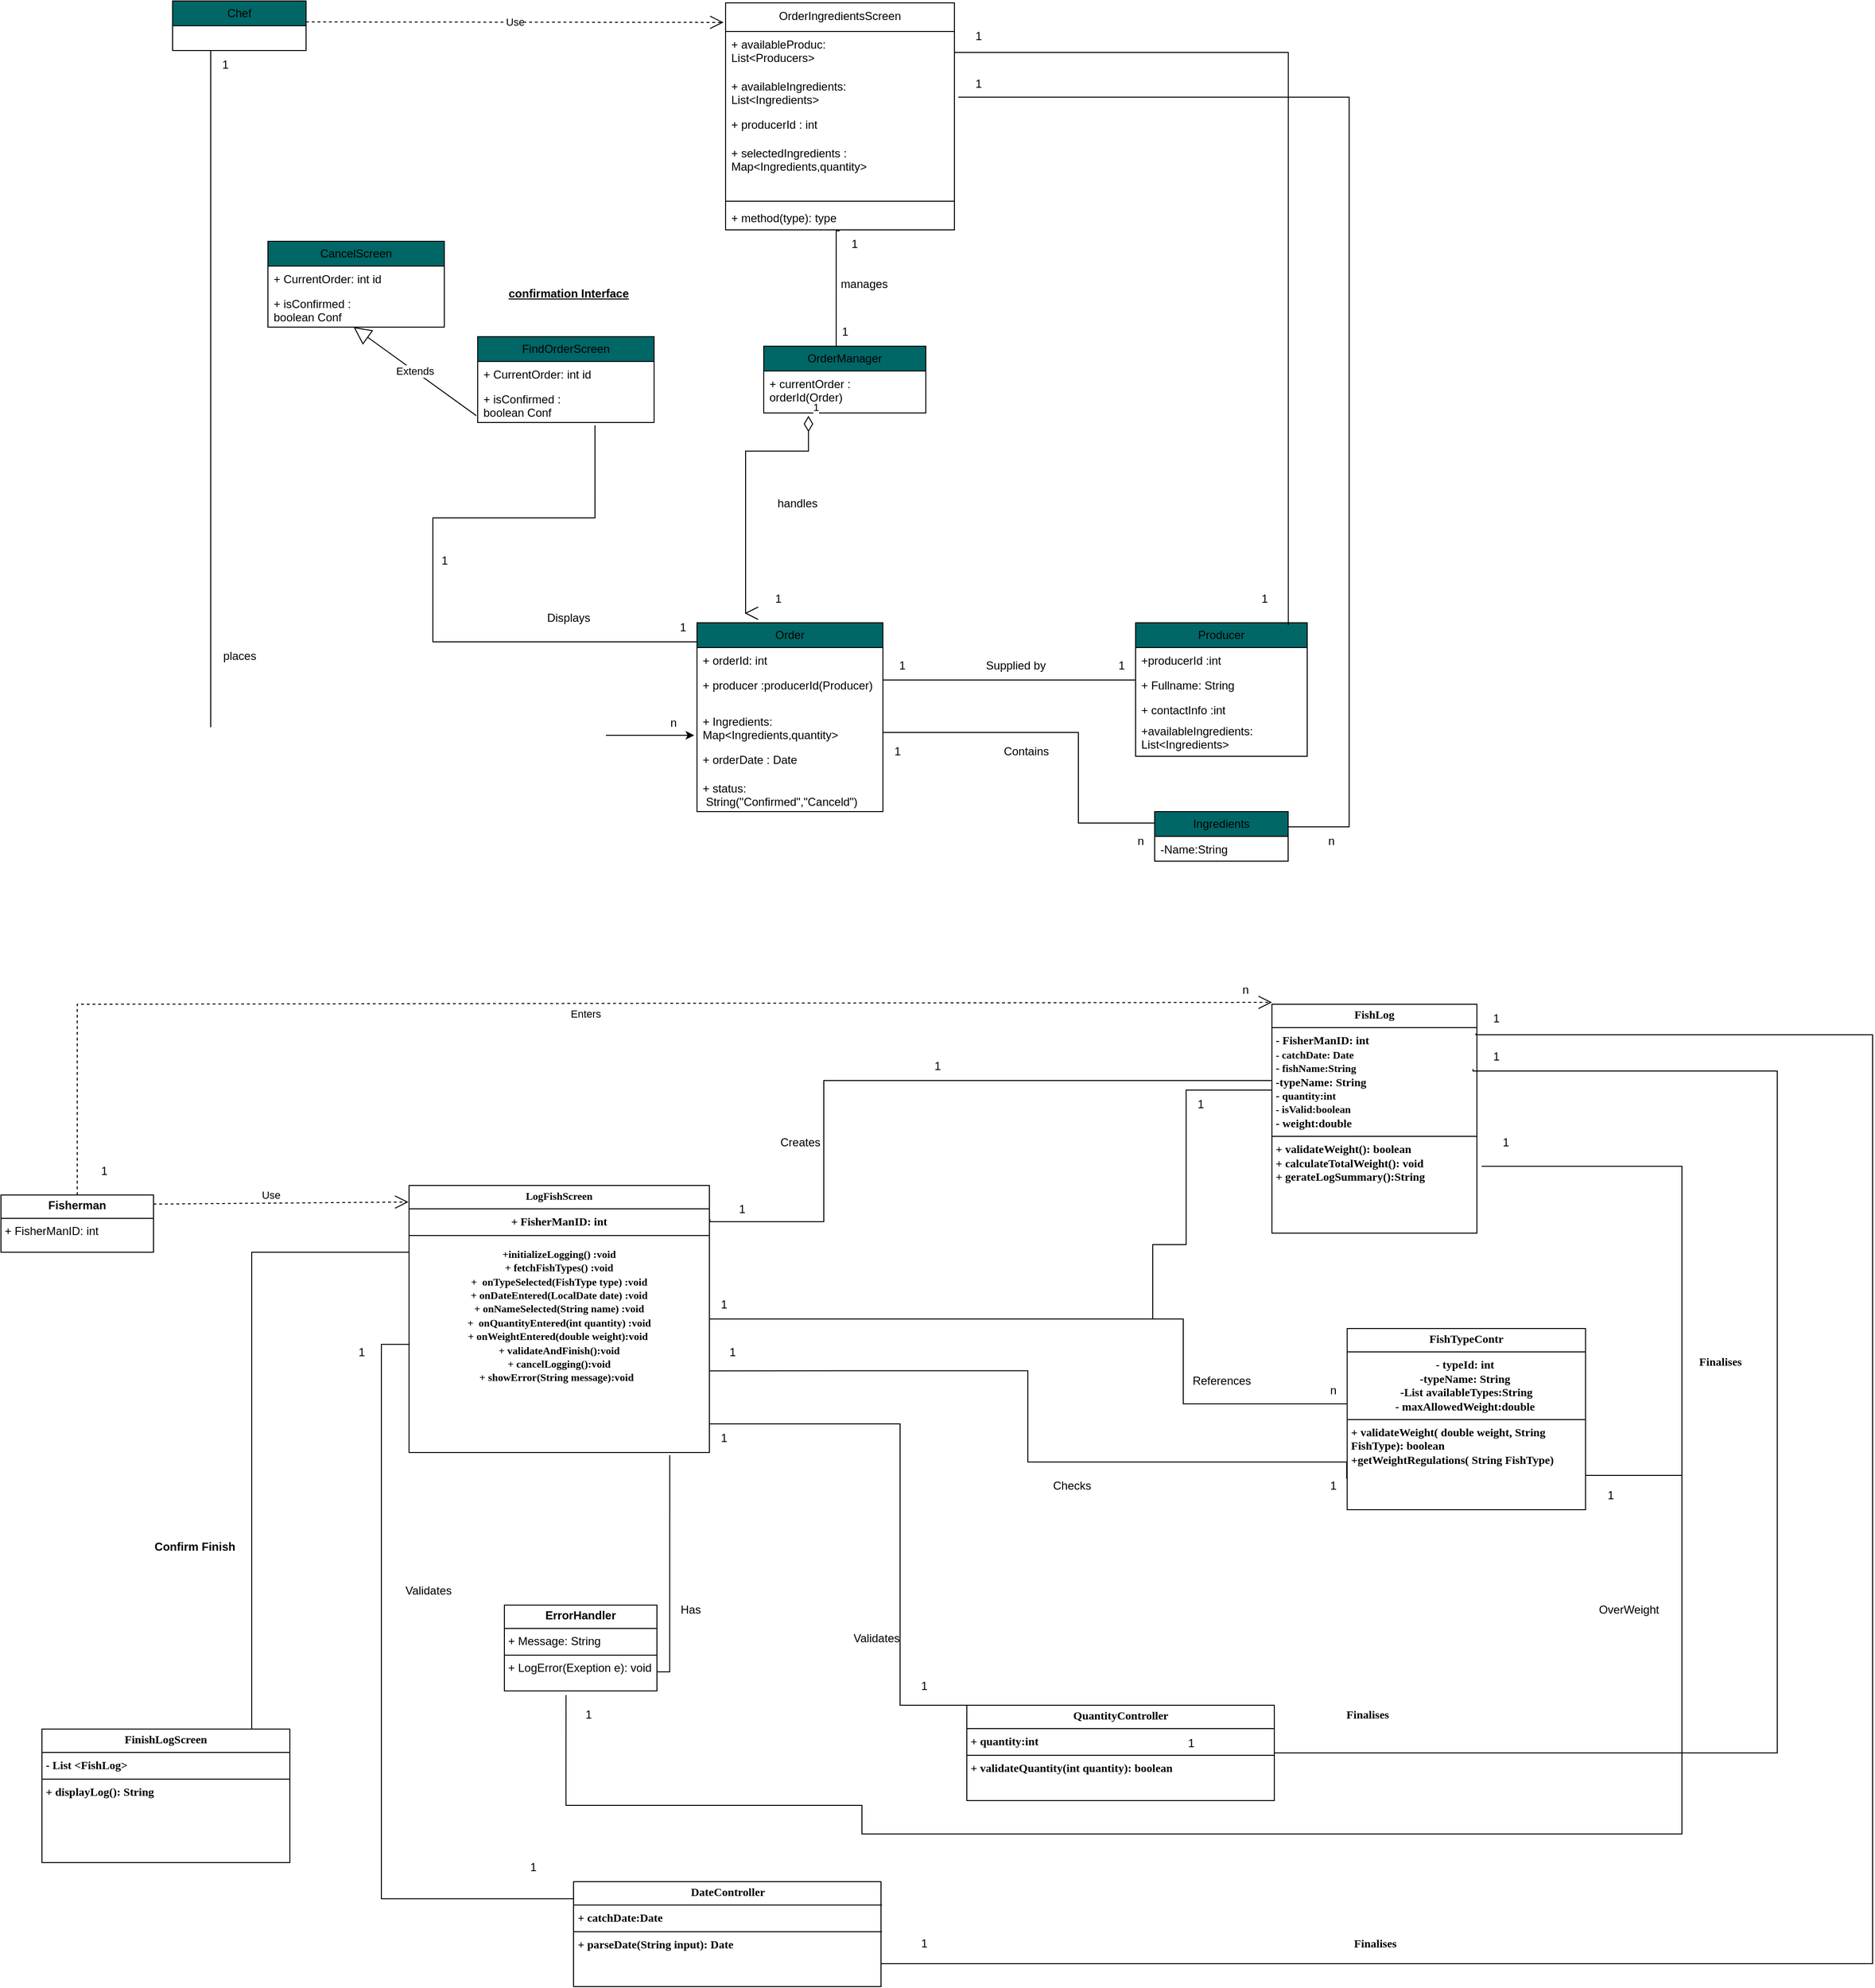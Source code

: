 <mxfile version="27.0.5">
  <diagram id="C5RBs43oDa-KdzZeNtuy" name="Page-1">
    <mxGraphModel dx="2989" dy="1500" grid="1" gridSize="10" guides="1" tooltips="1" connect="1" arrows="1" fold="1" page="1" pageScale="1" pageWidth="827" pageHeight="1169" math="0" shadow="0">
      <root>
        <mxCell id="WIyWlLk6GJQsqaUBKTNV-0" />
        <mxCell id="WIyWlLk6GJQsqaUBKTNV-1" parent="WIyWlLk6GJQsqaUBKTNV-0" />
        <mxCell id="t4uff5RxA97OM5w_c7er-0" value="FindOrderScreen" style="swimlane;fontStyle=0;childLayout=stackLayout;horizontal=1;startSize=26;fillColor=light-dark(#006666,#006666);horizontalStack=0;resizeParent=1;resizeParentMax=0;resizeLast=0;collapsible=1;marginBottom=0;whiteSpace=wrap;html=1;" parent="WIyWlLk6GJQsqaUBKTNV-1" vertex="1">
          <mxGeometry x="-150" y="520" width="185" height="90" as="geometry" />
        </mxCell>
        <mxCell id="t4uff5RxA97OM5w_c7er-1" value="+ CurrentOrder: int id" style="text;strokeColor=none;fillColor=none;align=left;verticalAlign=top;spacingLeft=4;spacingRight=4;overflow=hidden;rotatable=0;points=[[0,0.5],[1,0.5]];portConstraint=eastwest;whiteSpace=wrap;html=1;" parent="t4uff5RxA97OM5w_c7er-0" vertex="1">
          <mxGeometry y="26" width="185" height="26" as="geometry" />
        </mxCell>
        <mxCell id="t4uff5RxA97OM5w_c7er-2" value="+ isConfirmed : &lt;br&gt;boolean Conf" style="text;strokeColor=none;fillColor=none;align=left;verticalAlign=top;spacingLeft=4;spacingRight=4;overflow=hidden;rotatable=0;points=[[0,0.5],[1,0.5]];portConstraint=eastwest;whiteSpace=wrap;html=1;" parent="t4uff5RxA97OM5w_c7er-0" vertex="1">
          <mxGeometry y="52" width="185" height="38" as="geometry" />
        </mxCell>
        <mxCell id="t4uff5RxA97OM5w_c7er-3" value="&lt;u&gt;confirmation Interface&lt;/u&gt;" style="text;align=center;fontStyle=1;verticalAlign=middle;spacingLeft=3;spacingRight=3;strokeColor=none;rotatable=0;points=[[0,0.5],[1,0.5]];portConstraint=eastwest;html=1;" parent="WIyWlLk6GJQsqaUBKTNV-1" vertex="1">
          <mxGeometry x="-120" y="450" width="130" height="50" as="geometry" />
        </mxCell>
        <mxCell id="t4uff5RxA97OM5w_c7er-4" value="Producer" style="swimlane;fontStyle=0;childLayout=stackLayout;horizontal=1;startSize=26;fillColor=light-dark(#006666,#006666);horizontalStack=0;resizeParent=1;resizeParentMax=0;resizeLast=0;collapsible=1;marginBottom=0;whiteSpace=wrap;html=1;" parent="WIyWlLk6GJQsqaUBKTNV-1" vertex="1">
          <mxGeometry x="540" y="820" width="180" height="140" as="geometry">
            <mxRectangle x="370" y="533" width="90" height="30" as="alternateBounds" />
          </mxGeometry>
        </mxCell>
        <mxCell id="t4uff5RxA97OM5w_c7er-5" value="+producerId :int" style="text;strokeColor=none;fillColor=none;align=left;verticalAlign=top;spacingLeft=4;spacingRight=4;overflow=hidden;rotatable=0;points=[[0,0.5],[1,0.5]];portConstraint=eastwest;whiteSpace=wrap;html=1;" parent="t4uff5RxA97OM5w_c7er-4" vertex="1">
          <mxGeometry y="26" width="180" height="26" as="geometry" />
        </mxCell>
        <mxCell id="t4uff5RxA97OM5w_c7er-6" value="+ Fullname: String" style="text;strokeColor=none;fillColor=none;align=left;verticalAlign=top;spacingLeft=4;spacingRight=4;overflow=hidden;rotatable=0;points=[[0,0.5],[1,0.5]];portConstraint=eastwest;whiteSpace=wrap;html=1;" parent="t4uff5RxA97OM5w_c7er-4" vertex="1">
          <mxGeometry y="52" width="180" height="26" as="geometry" />
        </mxCell>
        <mxCell id="t4uff5RxA97OM5w_c7er-7" value="+ contactInfo :int" style="text;strokeColor=none;fillColor=none;align=left;verticalAlign=top;spacingLeft=4;spacingRight=4;overflow=hidden;rotatable=0;points=[[0,0.5],[1,0.5]];portConstraint=eastwest;whiteSpace=wrap;html=1;" parent="t4uff5RxA97OM5w_c7er-4" vertex="1">
          <mxGeometry y="78" width="180" height="22" as="geometry" />
        </mxCell>
        <mxCell id="t4uff5RxA97OM5w_c7er-8" value="+availableIngredients:&lt;br&gt;List&amp;lt;Ingredients&amp;gt;" style="text;strokeColor=none;fillColor=none;align=left;verticalAlign=top;spacingLeft=4;spacingRight=4;overflow=hidden;rotatable=0;points=[[0,0.5],[1,0.5]];portConstraint=eastwest;whiteSpace=wrap;html=1;" parent="t4uff5RxA97OM5w_c7er-4" vertex="1">
          <mxGeometry y="100" width="180" height="40" as="geometry" />
        </mxCell>
        <mxCell id="t4uff5RxA97OM5w_c7er-9" value="Ingredients" style="swimlane;fontStyle=0;childLayout=stackLayout;horizontal=1;startSize=26;fillColor=light-dark(#006666,#006666);horizontalStack=0;resizeParent=1;resizeParentMax=0;resizeLast=0;collapsible=1;marginBottom=0;whiteSpace=wrap;html=1;" parent="WIyWlLk6GJQsqaUBKTNV-1" vertex="1">
          <mxGeometry x="560" y="1018" width="140" height="52" as="geometry" />
        </mxCell>
        <mxCell id="t4uff5RxA97OM5w_c7er-10" value="-Name:String" style="text;strokeColor=none;fillColor=none;align=left;verticalAlign=top;spacingLeft=4;spacingRight=4;overflow=hidden;rotatable=0;points=[[0,0.5],[1,0.5]];portConstraint=eastwest;whiteSpace=wrap;html=1;" parent="t4uff5RxA97OM5w_c7er-9" vertex="1">
          <mxGeometry y="26" width="140" height="26" as="geometry" />
        </mxCell>
        <mxCell id="t4uff5RxA97OM5w_c7er-11" value="Order" style="swimlane;fontStyle=0;childLayout=stackLayout;horizontal=1;startSize=26;fillColor=light-dark(#006666,#006666);horizontalStack=0;resizeParent=1;resizeParentMax=0;resizeLast=0;collapsible=1;marginBottom=0;whiteSpace=wrap;html=1;" parent="WIyWlLk6GJQsqaUBKTNV-1" vertex="1">
          <mxGeometry x="80" y="820" width="195" height="198" as="geometry" />
        </mxCell>
        <mxCell id="t4uff5RxA97OM5w_c7er-12" value="+ orderId: int" style="text;strokeColor=none;fillColor=none;align=left;verticalAlign=top;spacingLeft=4;spacingRight=4;overflow=hidden;rotatable=0;points=[[0,0.5],[1,0.5]];portConstraint=eastwest;whiteSpace=wrap;html=1;" parent="t4uff5RxA97OM5w_c7er-11" vertex="1">
          <mxGeometry y="26" width="195" height="26" as="geometry" />
        </mxCell>
        <mxCell id="t4uff5RxA97OM5w_c7er-13" value="+ producer :producerId(Producer)&amp;nbsp;" style="text;strokeColor=none;fillColor=none;align=left;verticalAlign=top;spacingLeft=4;spacingRight=4;overflow=hidden;rotatable=0;points=[[0,0.5],[1,0.5]];portConstraint=eastwest;whiteSpace=wrap;html=1;" parent="t4uff5RxA97OM5w_c7er-11" vertex="1">
          <mxGeometry y="52" width="195" height="38" as="geometry" />
        </mxCell>
        <mxCell id="t4uff5RxA97OM5w_c7er-14" value="+ Ingredients:&lt;br&gt;Map&amp;lt;Ingredients,quantity&amp;gt;" style="text;strokeColor=none;fillColor=none;align=left;verticalAlign=top;spacingLeft=4;spacingRight=4;overflow=hidden;rotatable=0;points=[[0,0.5],[1,0.5]];portConstraint=eastwest;whiteSpace=wrap;html=1;" parent="t4uff5RxA97OM5w_c7er-11" vertex="1">
          <mxGeometry y="90" width="195" height="40" as="geometry" />
        </mxCell>
        <mxCell id="t4uff5RxA97OM5w_c7er-15" value="+ orderDate : Date" style="text;strokeColor=none;fillColor=none;align=left;verticalAlign=top;spacingLeft=4;spacingRight=4;overflow=hidden;rotatable=0;points=[[0,0.5],[1,0.5]];portConstraint=eastwest;whiteSpace=wrap;html=1;" parent="t4uff5RxA97OM5w_c7er-11" vertex="1">
          <mxGeometry y="130" width="195" height="30" as="geometry" />
        </mxCell>
        <mxCell id="t4uff5RxA97OM5w_c7er-16" value="+ status: &lt;br&gt;&amp;nbsp;String(&quot;Confirmed&quot;,&quot;Canceld&quot;)&amp;nbsp;" style="text;strokeColor=none;fillColor=none;align=left;verticalAlign=top;spacingLeft=4;spacingRight=4;overflow=hidden;rotatable=0;points=[[0,0.5],[1,0.5]];portConstraint=eastwest;whiteSpace=wrap;html=1;" parent="t4uff5RxA97OM5w_c7er-11" vertex="1">
          <mxGeometry y="160" width="195" height="38" as="geometry" />
        </mxCell>
        <mxCell id="t4uff5RxA97OM5w_c7er-17" value="OrderManager" style="swimlane;fontStyle=0;childLayout=stackLayout;horizontal=1;startSize=26;fillColor=light-dark(#006666,#006666);horizontalStack=0;resizeParent=1;resizeParentMax=0;resizeLast=0;collapsible=1;marginBottom=0;whiteSpace=wrap;html=1;" parent="WIyWlLk6GJQsqaUBKTNV-1" vertex="1">
          <mxGeometry x="150" y="530" width="170" height="70" as="geometry" />
        </mxCell>
        <mxCell id="t4uff5RxA97OM5w_c7er-18" value="+ currentOrder : orderId(Order)" style="text;strokeColor=none;fillColor=none;align=left;verticalAlign=top;spacingLeft=4;spacingRight=4;overflow=hidden;rotatable=0;points=[[0,0.5],[1,0.5]];portConstraint=eastwest;whiteSpace=wrap;html=1;" parent="t4uff5RxA97OM5w_c7er-17" vertex="1">
          <mxGeometry y="26" width="170" height="44" as="geometry" />
        </mxCell>
        <mxCell id="t4uff5RxA97OM5w_c7er-19" value="Chef" style="swimlane;fontStyle=0;childLayout=stackLayout;horizontal=1;startSize=26;fillColor=light-dark(#006666,#006666);horizontalStack=0;resizeParent=1;resizeParentMax=0;resizeLast=0;collapsible=1;marginBottom=0;whiteSpace=wrap;html=1;" parent="WIyWlLk6GJQsqaUBKTNV-1" vertex="1">
          <mxGeometry x="-470" y="168" width="140" height="52" as="geometry" />
        </mxCell>
        <mxCell id="t4uff5RxA97OM5w_c7er-20" value="&lt;span style=&quot;font-weight: 400;&quot;&gt;OrderIngredientsScreen&lt;/span&gt;" style="swimlane;fontStyle=1;align=center;verticalAlign=top;childLayout=stackLayout;horizontal=1;startSize=30;horizontalStack=0;resizeParent=1;resizeParentMax=0;resizeLast=0;collapsible=1;marginBottom=0;whiteSpace=wrap;html=1;fillColor=light-dark(#FFFFFF,#006666);" parent="WIyWlLk6GJQsqaUBKTNV-1" vertex="1">
          <mxGeometry x="110" y="170" width="240" height="238" as="geometry" />
        </mxCell>
        <mxCell id="t4uff5RxA97OM5w_c7er-21" value="+ availableProduc:&lt;br&gt;List&amp;lt;Producers&amp;gt;" style="text;strokeColor=none;fillColor=none;align=left;verticalAlign=top;spacingLeft=4;spacingRight=4;overflow=hidden;rotatable=0;points=[[0,0.5],[1,0.5]];portConstraint=eastwest;whiteSpace=wrap;html=1;" parent="t4uff5RxA97OM5w_c7er-20" vertex="1">
          <mxGeometry y="30" width="240" height="44" as="geometry" />
        </mxCell>
        <mxCell id="t4uff5RxA97OM5w_c7er-22" value="+ availableIngredients:&lt;br&gt;List&amp;lt;Ingredients&amp;gt;" style="text;strokeColor=none;fillColor=none;align=left;verticalAlign=top;spacingLeft=4;spacingRight=4;overflow=hidden;rotatable=0;points=[[0,0.5],[1,0.5]];portConstraint=eastwest;whiteSpace=wrap;html=1;" parent="t4uff5RxA97OM5w_c7er-20" vertex="1">
          <mxGeometry y="74" width="240" height="40" as="geometry" />
        </mxCell>
        <mxCell id="t4uff5RxA97OM5w_c7er-23" value="+ producerId : int" style="text;strokeColor=none;fillColor=none;align=left;verticalAlign=top;spacingLeft=4;spacingRight=4;overflow=hidden;rotatable=0;points=[[0,0.5],[1,0.5]];portConstraint=eastwest;whiteSpace=wrap;html=1;" parent="t4uff5RxA97OM5w_c7er-20" vertex="1">
          <mxGeometry y="114" width="240" height="30" as="geometry" />
        </mxCell>
        <mxCell id="t4uff5RxA97OM5w_c7er-24" value="+ selectedIngredients : Map&amp;lt;Ingredients,quantity&amp;gt;" style="text;strokeColor=none;fillColor=none;align=left;verticalAlign=top;spacingLeft=4;spacingRight=4;overflow=hidden;rotatable=0;points=[[0,0.5],[1,0.5]];portConstraint=eastwest;whiteSpace=wrap;html=1;" parent="t4uff5RxA97OM5w_c7er-20" vertex="1">
          <mxGeometry y="144" width="240" height="60" as="geometry" />
        </mxCell>
        <mxCell id="t4uff5RxA97OM5w_c7er-25" value="" style="line;strokeWidth=1;fillColor=none;align=left;verticalAlign=middle;spacingTop=-1;spacingLeft=3;spacingRight=3;rotatable=0;labelPosition=right;points=[];portConstraint=eastwest;strokeColor=inherit;" parent="t4uff5RxA97OM5w_c7er-20" vertex="1">
          <mxGeometry y="204" width="240" height="8" as="geometry" />
        </mxCell>
        <mxCell id="t4uff5RxA97OM5w_c7er-26" value="+ method(type): type" style="text;strokeColor=none;fillColor=none;align=left;verticalAlign=top;spacingLeft=4;spacingRight=4;overflow=hidden;rotatable=0;points=[[0,0.5],[1,0.5]];portConstraint=eastwest;whiteSpace=wrap;html=1;" parent="t4uff5RxA97OM5w_c7er-20" vertex="1">
          <mxGeometry y="212" width="240" height="26" as="geometry" />
        </mxCell>
        <mxCell id="t4uff5RxA97OM5w_c7er-27" value="" style="endArrow=none;html=1;edgeStyle=orthogonalEdgeStyle;rounded=0;entryX=0.447;entryY=0.014;entryDx=0;entryDy=0;entryPerimeter=0;exitX=0.498;exitY=1.044;exitDx=0;exitDy=0;exitPerimeter=0;" parent="WIyWlLk6GJQsqaUBKTNV-1" source="t4uff5RxA97OM5w_c7er-26" target="t4uff5RxA97OM5w_c7er-17" edge="1">
          <mxGeometry relative="1" as="geometry">
            <mxPoint x="230" y="430" as="sourcePoint" />
            <mxPoint x="420" y="482" as="targetPoint" />
            <Array as="points">
              <mxPoint x="226" y="409" />
            </Array>
          </mxGeometry>
        </mxCell>
        <mxCell id="t4uff5RxA97OM5w_c7er-28" value="" style="endArrow=none;html=1;edgeStyle=orthogonalEdgeStyle;rounded=0;entryX=0;entryY=0.5;entryDx=0;entryDy=0;" parent="WIyWlLk6GJQsqaUBKTNV-1" target="t4uff5RxA97OM5w_c7er-6" edge="1">
          <mxGeometry relative="1" as="geometry">
            <mxPoint x="275" y="880" as="sourcePoint" />
            <mxPoint x="435" y="880" as="targetPoint" />
            <Array as="points">
              <mxPoint x="540" y="880" />
            </Array>
          </mxGeometry>
        </mxCell>
        <mxCell id="t4uff5RxA97OM5w_c7er-29" value="" style="endArrow=none;html=1;edgeStyle=orthogonalEdgeStyle;rounded=0;entryX=0;entryY=0.25;entryDx=0;entryDy=0;" parent="WIyWlLk6GJQsqaUBKTNV-1" target="t4uff5RxA97OM5w_c7er-9" edge="1">
          <mxGeometry relative="1" as="geometry">
            <mxPoint x="275" y="935" as="sourcePoint" />
            <mxPoint x="560" y="994.5" as="targetPoint" />
            <Array as="points">
              <mxPoint x="480" y="935" />
              <mxPoint x="480" y="1030" />
            </Array>
          </mxGeometry>
        </mxCell>
        <mxCell id="t4uff5RxA97OM5w_c7er-30" value="manages" style="text;html=1;align=center;verticalAlign=middle;resizable=0;points=[];autosize=1;strokeColor=none;fillColor=none;" parent="WIyWlLk6GJQsqaUBKTNV-1" vertex="1">
          <mxGeometry x="220" y="450" width="70" height="30" as="geometry" />
        </mxCell>
        <mxCell id="t4uff5RxA97OM5w_c7er-31" value="1" style="text;html=1;align=center;verticalAlign=middle;resizable=0;points=[];autosize=1;strokeColor=none;fillColor=none;" parent="WIyWlLk6GJQsqaUBKTNV-1" vertex="1">
          <mxGeometry x="230" y="408" width="30" height="30" as="geometry" />
        </mxCell>
        <mxCell id="t4uff5RxA97OM5w_c7er-32" value="1" style="text;html=1;align=center;verticalAlign=middle;resizable=0;points=[];autosize=1;strokeColor=none;fillColor=none;" parent="WIyWlLk6GJQsqaUBKTNV-1" vertex="1">
          <mxGeometry x="220" y="500" width="30" height="30" as="geometry" />
        </mxCell>
        <mxCell id="t4uff5RxA97OM5w_c7er-33" value="handles" style="text;html=1;align=center;verticalAlign=middle;resizable=0;points=[];autosize=1;strokeColor=none;fillColor=none;" parent="WIyWlLk6GJQsqaUBKTNV-1" vertex="1">
          <mxGeometry x="150" y="680" width="70" height="30" as="geometry" />
        </mxCell>
        <mxCell id="t4uff5RxA97OM5w_c7er-34" value="1" style="text;html=1;align=center;verticalAlign=middle;resizable=0;points=[];autosize=1;strokeColor=none;fillColor=none;" parent="WIyWlLk6GJQsqaUBKTNV-1" vertex="1">
          <mxGeometry x="150" y="780" width="30" height="30" as="geometry" />
        </mxCell>
        <mxCell id="t4uff5RxA97OM5w_c7er-35" value="Supplied by" style="text;html=1;align=center;verticalAlign=middle;resizable=0;points=[];autosize=1;strokeColor=none;fillColor=none;" parent="WIyWlLk6GJQsqaUBKTNV-1" vertex="1">
          <mxGeometry x="369" y="850" width="90" height="30" as="geometry" />
        </mxCell>
        <mxCell id="t4uff5RxA97OM5w_c7er-36" value="1" style="text;html=1;align=center;verticalAlign=middle;resizable=0;points=[];autosize=1;strokeColor=none;fillColor=none;" parent="WIyWlLk6GJQsqaUBKTNV-1" vertex="1">
          <mxGeometry x="280" y="850" width="30" height="30" as="geometry" />
        </mxCell>
        <mxCell id="t4uff5RxA97OM5w_c7er-37" value="1" style="text;html=1;align=center;verticalAlign=middle;resizable=0;points=[];autosize=1;strokeColor=none;fillColor=none;" parent="WIyWlLk6GJQsqaUBKTNV-1" vertex="1">
          <mxGeometry x="510" y="850" width="30" height="30" as="geometry" />
        </mxCell>
        <mxCell id="t4uff5RxA97OM5w_c7er-38" value="Contains" style="text;html=1;align=center;verticalAlign=middle;resizable=0;points=[];autosize=1;strokeColor=none;fillColor=none;" parent="WIyWlLk6GJQsqaUBKTNV-1" vertex="1">
          <mxGeometry x="390" y="940" width="70" height="30" as="geometry" />
        </mxCell>
        <mxCell id="t4uff5RxA97OM5w_c7er-39" value="1" style="text;html=1;align=center;verticalAlign=middle;resizable=0;points=[];autosize=1;strokeColor=none;fillColor=none;" parent="WIyWlLk6GJQsqaUBKTNV-1" vertex="1">
          <mxGeometry x="275" y="940" width="30" height="30" as="geometry" />
        </mxCell>
        <mxCell id="t4uff5RxA97OM5w_c7er-40" value="n" style="text;html=1;align=center;verticalAlign=middle;resizable=0;points=[];autosize=1;strokeColor=none;fillColor=none;" parent="WIyWlLk6GJQsqaUBKTNV-1" vertex="1">
          <mxGeometry x="530" y="1034" width="30" height="30" as="geometry" />
        </mxCell>
        <mxCell id="t4uff5RxA97OM5w_c7er-41" value="" style="endArrow=none;html=1;edgeStyle=orthogonalEdgeStyle;rounded=0;entryX=0;entryY=0.5;entryDx=0;entryDy=0;exitX=0.665;exitY=1.079;exitDx=0;exitDy=0;exitPerimeter=0;" parent="WIyWlLk6GJQsqaUBKTNV-1" source="t4uff5RxA97OM5w_c7er-2" edge="1">
          <mxGeometry relative="1" as="geometry">
            <mxPoint x="-185" y="840" as="sourcePoint" />
            <mxPoint x="80" y="845" as="targetPoint" />
            <Array as="points">
              <mxPoint x="-27" y="710" />
              <mxPoint x="-197" y="710" />
              <mxPoint x="-197" y="840" />
              <mxPoint x="80" y="840" />
            </Array>
          </mxGeometry>
        </mxCell>
        <mxCell id="t4uff5RxA97OM5w_c7er-42" value="Displays" style="text;html=1;align=center;verticalAlign=middle;resizable=0;points=[];autosize=1;strokeColor=none;fillColor=none;" parent="WIyWlLk6GJQsqaUBKTNV-1" vertex="1">
          <mxGeometry x="-90" y="800" width="70" height="30" as="geometry" />
        </mxCell>
        <mxCell id="t4uff5RxA97OM5w_c7er-43" value="1" style="text;html=1;align=center;verticalAlign=middle;resizable=0;points=[];autosize=1;strokeColor=none;fillColor=none;" parent="WIyWlLk6GJQsqaUBKTNV-1" vertex="1">
          <mxGeometry x="-200" y="740" width="30" height="30" as="geometry" />
        </mxCell>
        <mxCell id="t4uff5RxA97OM5w_c7er-44" value="1" style="text;html=1;align=center;verticalAlign=middle;resizable=0;points=[];autosize=1;strokeColor=none;fillColor=none;" parent="WIyWlLk6GJQsqaUBKTNV-1" vertex="1">
          <mxGeometry x="50" y="810" width="30" height="30" as="geometry" />
        </mxCell>
        <mxCell id="t4uff5RxA97OM5w_c7er-45" value="" style="endArrow=none;html=1;edgeStyle=orthogonalEdgeStyle;rounded=0;exitX=0.89;exitY=0.016;exitDx=0;exitDy=0;exitPerimeter=0;entryX=1;entryY=0.5;entryDx=0;entryDy=0;" parent="WIyWlLk6GJQsqaUBKTNV-1" source="t4uff5RxA97OM5w_c7er-4" target="t4uff5RxA97OM5w_c7er-21" edge="1">
          <mxGeometry relative="1" as="geometry">
            <mxPoint x="590" y="700" as="sourcePoint" />
            <mxPoint x="892.353" y="220" as="targetPoint" />
            <Array as="points">
              <mxPoint x="700" y="222" />
            </Array>
          </mxGeometry>
        </mxCell>
        <mxCell id="t4uff5RxA97OM5w_c7er-46" value="" style="endArrow=none;html=1;edgeStyle=orthogonalEdgeStyle;rounded=0;entryX=1;entryY=0.5;entryDx=0;entryDy=0;" parent="WIyWlLk6GJQsqaUBKTNV-1" source="t4uff5RxA97OM5w_c7er-9" edge="1">
          <mxGeometry relative="1" as="geometry">
            <mxPoint x="704" y="868.93" as="sourcePoint" />
            <mxPoint x="354" y="268.93" as="targetPoint" />
            <Array as="points">
              <mxPoint x="764" y="1034" />
              <mxPoint x="764" y="269" />
            </Array>
          </mxGeometry>
        </mxCell>
        <mxCell id="t4uff5RxA97OM5w_c7er-47" value="1" style="text;html=1;align=center;verticalAlign=middle;resizable=0;points=[];autosize=1;strokeColor=none;fillColor=none;" parent="WIyWlLk6GJQsqaUBKTNV-1" vertex="1">
          <mxGeometry x="360" y="190" width="30" height="30" as="geometry" />
        </mxCell>
        <mxCell id="t4uff5RxA97OM5w_c7er-48" value="1" style="text;html=1;align=center;verticalAlign=middle;resizable=0;points=[];autosize=1;strokeColor=none;fillColor=none;" parent="WIyWlLk6GJQsqaUBKTNV-1" vertex="1">
          <mxGeometry x="660" y="780" width="30" height="30" as="geometry" />
        </mxCell>
        <mxCell id="t4uff5RxA97OM5w_c7er-49" value="1" style="text;html=1;align=center;verticalAlign=middle;resizable=0;points=[];autosize=1;strokeColor=none;fillColor=none;" parent="WIyWlLk6GJQsqaUBKTNV-1" vertex="1">
          <mxGeometry x="360" y="240" width="30" height="30" as="geometry" />
        </mxCell>
        <mxCell id="t4uff5RxA97OM5w_c7er-50" value="n" style="text;html=1;align=center;verticalAlign=middle;resizable=0;points=[];autosize=1;strokeColor=none;fillColor=none;" parent="WIyWlLk6GJQsqaUBKTNV-1" vertex="1">
          <mxGeometry x="730" y="1034" width="30" height="30" as="geometry" />
        </mxCell>
        <mxCell id="t4uff5RxA97OM5w_c7er-51" value="Use" style="endArrow=open;endSize=12;dashed=1;html=1;rounded=0;entryX=-0.009;entryY=0.086;entryDx=0;entryDy=0;entryPerimeter=0;exitX=1;exitY=0.423;exitDx=0;exitDy=0;exitPerimeter=0;" parent="WIyWlLk6GJQsqaUBKTNV-1" source="t4uff5RxA97OM5w_c7er-19" target="t4uff5RxA97OM5w_c7er-20" edge="1">
          <mxGeometry width="160" relative="1" as="geometry">
            <mxPoint x="-320" y="190" as="sourcePoint" />
            <mxPoint x="-105" y="193.41" as="targetPoint" />
          </mxGeometry>
        </mxCell>
        <mxCell id="t4uff5RxA97OM5w_c7er-52" value="places" style="text;html=1;align=center;verticalAlign=middle;resizable=0;points=[];autosize=1;strokeColor=none;fillColor=none;" parent="WIyWlLk6GJQsqaUBKTNV-1" vertex="1">
          <mxGeometry x="-430" y="840" width="60" height="30" as="geometry" />
        </mxCell>
        <mxCell id="t4uff5RxA97OM5w_c7er-53" value="1" style="text;html=1;align=center;verticalAlign=middle;resizable=0;points=[];autosize=1;strokeColor=none;fillColor=none;" parent="WIyWlLk6GJQsqaUBKTNV-1" vertex="1">
          <mxGeometry x="-430" y="220" width="30" height="30" as="geometry" />
        </mxCell>
        <mxCell id="t4uff5RxA97OM5w_c7er-54" value="n" style="text;html=1;align=center;verticalAlign=middle;resizable=0;points=[];autosize=1;strokeColor=none;fillColor=none;" parent="WIyWlLk6GJQsqaUBKTNV-1" vertex="1">
          <mxGeometry x="40" y="910" width="30" height="30" as="geometry" />
        </mxCell>
        <mxCell id="t4uff5RxA97OM5w_c7er-55" value="1" style="endArrow=open;html=1;endSize=12;startArrow=diamondThin;startSize=14;startFill=0;edgeStyle=orthogonalEdgeStyle;align=left;verticalAlign=bottom;rounded=0;exitX=0.276;exitY=1.068;exitDx=0;exitDy=0;exitPerimeter=0;" parent="WIyWlLk6GJQsqaUBKTNV-1" source="t4uff5RxA97OM5w_c7er-18" edge="1">
          <mxGeometry x="-1" y="3" relative="1" as="geometry">
            <mxPoint x="20" y="664.5" as="sourcePoint" />
            <mxPoint x="130" y="810" as="targetPoint" />
            <Array as="points">
              <mxPoint x="197" y="640" />
              <mxPoint x="131" y="640" />
            </Array>
          </mxGeometry>
        </mxCell>
        <mxCell id="t4uff5RxA97OM5w_c7er-56" value="CancelScreen" style="swimlane;fontStyle=0;childLayout=stackLayout;horizontal=1;startSize=26;fillColor=light-dark(#006666,#006666);horizontalStack=0;resizeParent=1;resizeParentMax=0;resizeLast=0;collapsible=1;marginBottom=0;whiteSpace=wrap;html=1;" parent="WIyWlLk6GJQsqaUBKTNV-1" vertex="1">
          <mxGeometry x="-370" y="420" width="185" height="90" as="geometry" />
        </mxCell>
        <mxCell id="t4uff5RxA97OM5w_c7er-57" value="+ CurrentOrder: int id" style="text;strokeColor=none;fillColor=none;align=left;verticalAlign=top;spacingLeft=4;spacingRight=4;overflow=hidden;rotatable=0;points=[[0,0.5],[1,0.5]];portConstraint=eastwest;whiteSpace=wrap;html=1;" parent="t4uff5RxA97OM5w_c7er-56" vertex="1">
          <mxGeometry y="26" width="185" height="26" as="geometry" />
        </mxCell>
        <mxCell id="t4uff5RxA97OM5w_c7er-58" value="+ isConfirmed : &lt;br&gt;boolean Conf" style="text;strokeColor=none;fillColor=none;align=left;verticalAlign=top;spacingLeft=4;spacingRight=4;overflow=hidden;rotatable=0;points=[[0,0.5],[1,0.5]];portConstraint=eastwest;whiteSpace=wrap;html=1;" parent="t4uff5RxA97OM5w_c7er-56" vertex="1">
          <mxGeometry y="52" width="185" height="38" as="geometry" />
        </mxCell>
        <mxCell id="t4uff5RxA97OM5w_c7er-59" value="Extends" style="endArrow=block;endSize=16;endFill=0;html=1;rounded=0;entryX=0.486;entryY=1;entryDx=0;entryDy=0;entryPerimeter=0;exitX=-0.008;exitY=0.811;exitDx=0;exitDy=0;exitPerimeter=0;" parent="WIyWlLk6GJQsqaUBKTNV-1" source="t4uff5RxA97OM5w_c7er-2" target="t4uff5RxA97OM5w_c7er-58" edge="1">
          <mxGeometry width="160" relative="1" as="geometry">
            <mxPoint x="-360" y="600" as="sourcePoint" />
            <mxPoint x="-200" y="600" as="targetPoint" />
          </mxGeometry>
        </mxCell>
        <mxCell id="t4uff5RxA97OM5w_c7er-60" style="edgeStyle=orthogonalEdgeStyle;rounded=0;orthogonalLoop=1;jettySize=auto;html=1;entryX=-0.015;entryY=0.7;entryDx=0;entryDy=0;entryPerimeter=0;" parent="WIyWlLk6GJQsqaUBKTNV-1" source="t4uff5RxA97OM5w_c7er-19" target="t4uff5RxA97OM5w_c7er-14" edge="1">
          <mxGeometry relative="1" as="geometry">
            <Array as="points">
              <mxPoint x="-430" y="938" />
            </Array>
          </mxGeometry>
        </mxCell>
        <mxCell id="YGWcRQ05nMbWRCeWLa9l-0" value="&lt;p style=&quot;margin:0px;margin-top:4px;text-align:center;&quot;&gt;&lt;b&gt;&lt;font style=&quot;font-size: 11px;&quot; face=&quot;Verdana&quot;&gt;LogFishScreen&lt;/font&gt;&lt;/b&gt;&lt;/p&gt;&lt;hr size=&quot;1&quot; style=&quot;border-style:solid;&quot;&gt;&lt;div style=&quot;text-align: center; text-wrap-mode: nowrap;&quot;&gt;&lt;b style=&quot;text-align: left; text-wrap-mode: wrap; background-color: transparent; color: light-dark(rgb(0, 0, 0), rgb(255, 255, 255));&quot;&gt;&lt;font face=&quot;Verdana&quot;&gt;+ FisherManID: int&lt;/font&gt;&lt;/b&gt;&lt;/div&gt;&lt;hr size=&quot;1&quot; style=&quot;border-style:solid;&quot;&gt;&lt;pre style=&quot;text-align: center;&quot;&gt;&lt;b&gt;&lt;font style=&quot;font-size: 11px;&quot; face=&quot;Verdana&quot;&gt;+initializeLogging() &lt;font style=&quot;background-color: transparent; color: light-dark(rgb(0, 0, 0), rgb(255, 255, 255)); white-space: normal;&quot;&gt;:&lt;/font&gt;&lt;span style=&quot;background-color: transparent; color: light-dark(rgb(0, 0, 0), rgb(255, 255, 255)); white-space: normal;&quot;&gt;void&lt;/span&gt;&lt;br&gt;+ fetchFishTypes() &lt;font style=&quot;background-color: transparent; color: light-dark(rgb(0, 0, 0), rgb(255, 255, 255)); white-space: normal;&quot;&gt;:&lt;/font&gt;&lt;span style=&quot;background-color: transparent; color: light-dark(rgb(0, 0, 0), rgb(255, 255, 255)); white-space: normal;&quot;&gt;void&lt;/span&gt;&lt;br&gt;+  onTypeSelected(FishType type) &lt;font style=&quot;background-color: transparent; color: light-dark(rgb(0, 0, 0), rgb(255, 255, 255)); white-space: normal;&quot;&gt;:&lt;/font&gt;&lt;span style=&quot;background-color: transparent; color: light-dark(rgb(0, 0, 0), rgb(255, 255, 255)); white-space: normal;&quot;&gt;void&lt;/span&gt;&lt;br&gt;+ onDateEntered(LocalDate date) &lt;font style=&quot;background-color: transparent; color: light-dark(rgb(0, 0, 0), rgb(255, 255, 255)); white-space: normal;&quot;&gt;:&lt;/font&gt;&lt;span style=&quot;background-color: transparent; color: light-dark(rgb(0, 0, 0), rgb(255, 255, 255)); white-space: normal;&quot;&gt;void&lt;/span&gt;&lt;br&gt;+ onNameSelected(String name) &lt;font style=&quot;background-color: transparent; color: light-dark(rgb(0, 0, 0), rgb(255, 255, 255)); white-space: normal;&quot;&gt;:&lt;/font&gt;&lt;span style=&quot;background-color: transparent; color: light-dark(rgb(0, 0, 0), rgb(255, 255, 255)); white-space: normal;&quot;&gt;void&lt;/span&gt;&lt;br&gt;+  onQuantityEntered(int quantity) &lt;font style=&quot;background-color: transparent; color: light-dark(rgb(0, 0, 0), rgb(255, 255, 255)); white-space: normal;&quot;&gt;:&lt;/font&gt;&lt;span style=&quot;background-color: transparent; color: light-dark(rgb(0, 0, 0), rgb(255, 255, 255)); white-space: normal;&quot;&gt;void&lt;/span&gt;&lt;br&gt;+ onWeightEntered(double weight)&lt;font style=&quot;background-color: transparent; color: light-dark(rgb(0, 0, 0), rgb(255, 255, 255)); white-space: normal;&quot;&gt;:&lt;/font&gt;&lt;span style=&quot;background-color: transparent; color: light-dark(rgb(0, 0, 0), rgb(255, 255, 255)); white-space: normal;&quot;&gt;void&lt;/span&gt; &lt;br&gt;+&lt;font style=&quot;background-color: transparent; color: light-dark(rgb(0, 0, 0), rgb(255, 255, 255)); white-space: normal;&quot;&gt; validateAndFinish()&lt;/font&gt;&lt;font style=&quot;background-color: transparent; color: light-dark(rgb(0, 0, 0), rgb(255, 255, 255)); white-space: normal;&quot;&gt;:&lt;/font&gt;&lt;span style=&quot;background-color: transparent; color: light-dark(rgb(0, 0, 0), rgb(255, 255, 255));&quot;&gt;&lt;span style=&quot;white-space: normal;&quot;&gt;void&lt;br&gt;&lt;/span&gt;&lt;/span&gt;+&lt;font style=&quot;background-color: transparent; color: light-dark(rgb(0, 0, 0), rgb(255, 255, 255)); white-space: normal;&quot;&gt; cancelLogging()&lt;/font&gt;&lt;font style=&quot;background-color: transparent; color: light-dark(rgb(0, 0, 0), rgb(255, 255, 255)); white-space: normal;&quot;&gt;:&lt;/font&gt;&lt;span style=&quot;background-color: transparent; color: light-dark(rgb(0, 0, 0), rgb(255, 255, 255));&quot;&gt;&lt;span style=&quot;white-space: normal;&quot;&gt;void&lt;br&gt;&lt;/span&gt;&lt;/span&gt;+&lt;font style=&quot;background-color: transparent; color: light-dark(rgb(0, 0, 0), rgb(255, 255, 255)); white-space: normal;&quot;&gt; showError(String message):&lt;/font&gt;&lt;span style=&quot;background-color: transparent; color: light-dark(rgb(0, 0, 0), rgb(255, 255, 255)); white-space: normal;&quot;&gt;void&amp;nbsp;&amp;nbsp;&lt;/span&gt;&lt;/font&gt;&lt;/b&gt;&lt;/pre&gt;" style="verticalAlign=top;align=left;overflow=fill;html=1;whiteSpace=wrap;" vertex="1" parent="WIyWlLk6GJQsqaUBKTNV-1">
          <mxGeometry x="-222" y="1410" width="315" height="280" as="geometry" />
        </mxCell>
        <mxCell id="YGWcRQ05nMbWRCeWLa9l-1" value="&lt;p style=&quot;margin:0px;margin-top:4px;text-align:center;&quot;&gt;&lt;b&gt;&lt;font face=&quot;Verdana&quot;&gt;FishLog&lt;/font&gt;&lt;/b&gt;&lt;/p&gt;&lt;hr size=&quot;1&quot; style=&quot;border-style:solid;&quot;&gt;&lt;pre style=&quot;margin:0px;margin-left:4px;&quot;&gt;&lt;b&gt;&lt;font face=&quot;Verdana&quot;&gt;- &lt;/font&gt;&lt;/b&gt;&lt;span style=&quot;white-space: normal;&quot;&gt;&lt;b style=&quot;&quot;&gt;&lt;font face=&quot;Verdana&quot;&gt;FisherManID: int&lt;/font&gt;&lt;/b&gt;&lt;/span&gt;&lt;b&gt;&lt;font face=&quot;Verdana&quot;&gt;&lt;br&gt;&lt;span style=&quot;font-size: 11px; text-align: center; background-color: transparent; color: light-dark(rgb(0, 0, 0), rgb(255, 255, 255));&quot; class=&quot;token keyword&quot;&gt;-&lt;/span&gt;&lt;span style=&quot;text-align: center; background-color: transparent; color: light-dark(rgb(0, 0, 0), rgb(255, 255, 255));&quot;&gt;&lt;span style=&quot;font-size: 11px;&quot;&gt; catchDate: Date&lt;br&gt;&lt;/span&gt;&lt;/span&gt;&lt;span style=&quot;text-align: center; background-color: transparent; color: light-dark(rgb(0, 0, 0), rgb(255, 255, 255));&quot;&gt;-&lt;/span&gt;&lt;span style=&quot;text-align: center; background-color: transparent; color: light-dark(rgb(0, 0, 0), rgb(255, 255, 255)); font-size: 11px;&quot;&gt; fishName:String&lt;br&gt;&lt;/span&gt;&lt;/font&gt;&lt;/b&gt;&lt;b style=&quot;font-family: Helvetica; text-align: center; white-space-collapse: collapse;&quot;&gt;&lt;font face=&quot;Verdana&quot;&gt;-typeName:&amp;nbsp;&lt;span style=&quot;background-color: transparent; color: light-dark(rgb(0, 0, 0), rgb(255, 255, 255));&quot;&gt;String&lt;/span&gt;&lt;span style=&quot;background-color: transparent; color: light-dark(rgb(0, 0, 0), rgb(255, 255, 255));&quot;&gt;&amp;nbsp;&lt;/span&gt;&lt;/font&gt;&lt;/b&gt;&lt;b&gt;&lt;font face=&quot;Verdana&quot;&gt;&lt;span style=&quot;text-align: center; background-color: transparent; color: light-dark(rgb(0, 0, 0), rgb(255, 255, 255));&quot;&gt;&lt;span style=&quot;font-size: 11px;&quot;&gt;&amp;nbsp;&lt;br&gt;&lt;/span&gt;&lt;/span&gt;&lt;span style=&quot;text-align: center; background-color: transparent; color: light-dark(rgb(0, 0, 0), rgb(255, 255, 255));&quot;&gt;-&lt;/span&gt;&lt;span style=&quot;text-align: center; background-color: transparent; color: light-dark(rgb(0, 0, 0), rgb(255, 255, 255)); font-size: 11px;&quot;&gt;&amp;nbsp;quantity:int&lt;/span&gt;&lt;font style=&quot;text-align: center; background-color: transparent; color: light-dark(rgb(0, 0, 0), rgb(255, 255, 255)); font-size: 11px;&quot;&gt;&amp;nbsp;&lt;br&gt;&lt;/font&gt;&lt;span style=&quot;text-align: center; background-color: transparent; color: light-dark(rgb(0, 0, 0), rgb(255, 255, 255)); font-size: 11px;&quot;&gt;- isValid&lt;/span&gt;&lt;font style=&quot;text-align: center; background-color: transparent; color: light-dark(rgb(0, 0, 0), rgb(255, 255, 255)); font-size: 11px;&quot;&gt;:&lt;/font&gt;&lt;span style=&quot;text-align: center; background-color: transparent; color: light-dark(rgb(0, 0, 0), rgb(255, 255, 255));&quot;&gt;&lt;span style=&quot;font-size: 11px;&quot;&gt;boolean&lt;br&gt;&lt;/span&gt;&lt;/span&gt;&lt;span style=&quot;text-align: center; background-color: transparent; color: light-dark(rgb(0, 0, 0), rgb(255, 255, 255));&quot;&gt;- weight:double&lt;/span&gt;&lt;/font&gt;&lt;/b&gt;&lt;/pre&gt;&lt;hr size=&quot;1&quot; style=&quot;border-style:solid;&quot;&gt;&lt;p style=&quot;margin:0px;margin-left:4px;&quot;&gt;&lt;b style=&quot;&quot;&gt;&lt;font face=&quot;Verdana&quot;&gt;+ validateWeight(): boolean&lt;br&gt;+ calculateTotalWeight(): void&lt;br&gt;+ gerateLogSummary():String&lt;/font&gt;&lt;/b&gt;&lt;/p&gt;" style="verticalAlign=top;align=left;overflow=fill;html=1;whiteSpace=wrap;" vertex="1" parent="WIyWlLk6GJQsqaUBKTNV-1">
          <mxGeometry x="683" y="1220" width="215" height="240" as="geometry" />
        </mxCell>
        <mxCell id="YGWcRQ05nMbWRCeWLa9l-2" value="&lt;p style=&quot;margin:0px;margin-top:4px;text-align:center;&quot;&gt;&lt;b&gt;ErrorHandler&lt;/b&gt;&lt;/p&gt;&lt;hr size=&quot;1&quot; style=&quot;border-style:solid;&quot;&gt;&lt;p style=&quot;margin:0px;margin-left:4px;&quot;&gt;+ Message: String&lt;/p&gt;&lt;hr size=&quot;1&quot; style=&quot;border-style:solid;&quot;&gt;&lt;p style=&quot;margin:0px;margin-left:4px;&quot;&gt;+ LogError(Exeption e): void&lt;/p&gt;" style="verticalAlign=top;align=left;overflow=fill;html=1;whiteSpace=wrap;" vertex="1" parent="WIyWlLk6GJQsqaUBKTNV-1">
          <mxGeometry x="-122" y="1850" width="160" height="90" as="geometry" />
        </mxCell>
        <mxCell id="YGWcRQ05nMbWRCeWLa9l-3" value="&lt;p style=&quot;margin:0px;margin-top:4px;text-align:center;&quot;&gt;&lt;b&gt;Fisherman&lt;/b&gt;&lt;/p&gt;&lt;hr size=&quot;1&quot; style=&quot;border-style:solid;&quot;&gt;&lt;p style=&quot;margin:0px;margin-left:4px;&quot;&gt;+ FisherManID: int&lt;/p&gt;" style="verticalAlign=top;align=left;overflow=fill;html=1;whiteSpace=wrap;" vertex="1" parent="WIyWlLk6GJQsqaUBKTNV-1">
          <mxGeometry x="-650" y="1420" width="160" height="60" as="geometry" />
        </mxCell>
        <mxCell id="YGWcRQ05nMbWRCeWLa9l-4" value="&lt;p style=&quot;margin:0px;margin-top:4px;text-align:center;&quot;&gt;&lt;b&gt;&lt;font face=&quot;Verdana&quot;&gt;DateController&lt;/font&gt;&lt;/b&gt;&lt;/p&gt;&lt;hr size=&quot;1&quot; style=&quot;border-style:solid;&quot;&gt;&lt;p style=&quot;margin:0px;margin-left:4px;&quot;&gt;&lt;b&gt;&lt;font face=&quot;Verdana&quot;&gt;+ catchDate:Date&lt;/font&gt;&lt;/b&gt;&lt;/p&gt;&lt;hr size=&quot;1&quot; style=&quot;border-style:solid;&quot;&gt;&lt;p style=&quot;margin:0px;margin-left:4px;&quot;&gt;&lt;b&gt;&lt;font face=&quot;Verdana&quot;&gt;+ parseDate(String input): Date&lt;br&gt;&lt;/font&gt;&lt;/b&gt;&lt;br&gt;&lt;/p&gt;" style="verticalAlign=top;align=left;overflow=fill;html=1;whiteSpace=wrap;" vertex="1" parent="WIyWlLk6GJQsqaUBKTNV-1">
          <mxGeometry x="-49.5" y="2140" width="322.5" height="110" as="geometry" />
        </mxCell>
        <mxCell id="YGWcRQ05nMbWRCeWLa9l-5" value="&lt;p style=&quot;margin:0px;margin-top:4px;text-align:center;&quot;&gt;&lt;b&gt;&lt;font face=&quot;Verdana&quot;&gt;QuantityController&lt;/font&gt;&lt;/b&gt;&lt;/p&gt;&lt;hr size=&quot;1&quot; style=&quot;border-style:solid;&quot;&gt;&lt;p style=&quot;margin:0px;margin-left:4px;&quot;&gt;&lt;b&gt;&lt;font face=&quot;Verdana&quot;&gt;+ quantity:int&lt;/font&gt;&lt;/b&gt;&lt;/p&gt;&lt;hr size=&quot;1&quot; style=&quot;border-style:solid;&quot;&gt;&lt;p style=&quot;margin:0px;margin-left:4px;&quot;&gt;&lt;b&gt;&lt;font face=&quot;Verdana&quot;&gt;+ validateQuantity(int quantity): boolean&lt;br&gt;&lt;br&gt;&lt;/font&gt;&lt;/b&gt;&lt;br&gt;&lt;/p&gt;" style="verticalAlign=top;align=left;overflow=fill;html=1;whiteSpace=wrap;" vertex="1" parent="WIyWlLk6GJQsqaUBKTNV-1">
          <mxGeometry x="363" y="1955" width="322.5" height="100" as="geometry" />
        </mxCell>
        <mxCell id="YGWcRQ05nMbWRCeWLa9l-6" value="Use" style="endArrow=open;endSize=12;dashed=1;html=1;rounded=0;exitX=1;exitY=0.159;exitDx=0;exitDy=0;exitPerimeter=0;entryX=-0.002;entryY=0.062;entryDx=0;entryDy=0;entryPerimeter=0;" edge="1" parent="WIyWlLk6GJQsqaUBKTNV-1" source="YGWcRQ05nMbWRCeWLa9l-3" target="YGWcRQ05nMbWRCeWLa9l-0">
          <mxGeometry x="-0.079" y="9" width="160" relative="1" as="geometry">
            <mxPoint x="-647.5" y="1430" as="sourcePoint" />
            <mxPoint x="-227" y="1430" as="targetPoint" />
            <mxPoint as="offset" />
          </mxGeometry>
        </mxCell>
        <mxCell id="YGWcRQ05nMbWRCeWLa9l-7" value="&lt;p style=&quot;margin:0px;margin-top:4px;text-align:center;&quot;&gt;&lt;b&gt;&lt;font face=&quot;Verdana&quot;&gt;FinishLogScreen&lt;/font&gt;&lt;/b&gt;&lt;/p&gt;&lt;hr size=&quot;1&quot; style=&quot;border-style:solid;&quot;&gt;&lt;pre style=&quot;margin:0px;margin-left:4px;&quot;&gt;&lt;b&gt;&lt;font face=&quot;Verdana&quot;&gt;- List &amp;lt;FishLog&amp;gt;&lt;br&gt;&lt;/font&gt;&lt;/b&gt;&lt;/pre&gt;&lt;hr size=&quot;1&quot; style=&quot;border-style:solid;&quot;&gt;&lt;p style=&quot;margin:0px;margin-left:4px;&quot;&gt;&lt;b style=&quot;&quot;&gt;&lt;font face=&quot;Verdana&quot;&gt;+ displayLog(): String&lt;/font&gt;&lt;/b&gt;&lt;/p&gt;" style="verticalAlign=top;align=left;overflow=fill;html=1;whiteSpace=wrap;" vertex="1" parent="WIyWlLk6GJQsqaUBKTNV-1">
          <mxGeometry x="-607" y="1980" width="260" height="140" as="geometry" />
        </mxCell>
        <mxCell id="YGWcRQ05nMbWRCeWLa9l-8" value="" style="endArrow=none;html=1;edgeStyle=orthogonalEdgeStyle;rounded=0;entryX=0;entryY=0;entryDx=0;entryDy=0;exitX=1.002;exitY=0.127;exitDx=0;exitDy=0;exitPerimeter=0;" edge="1" parent="WIyWlLk6GJQsqaUBKTNV-1" source="YGWcRQ05nMbWRCeWLa9l-0" target="YGWcRQ05nMbWRCeWLa9l-1">
          <mxGeometry relative="1" as="geometry">
            <mxPoint x="13" y="1340" as="sourcePoint" />
            <mxPoint x="298" y="1436" as="targetPoint" />
            <Array as="points">
              <mxPoint x="94" y="1448" />
              <mxPoint x="213" y="1448" />
              <mxPoint x="213" y="1300" />
            </Array>
          </mxGeometry>
        </mxCell>
        <mxCell id="YGWcRQ05nMbWRCeWLa9l-9" value="Creates" style="text;html=1;align=center;verticalAlign=middle;resizable=0;points=[];autosize=1;strokeColor=none;fillColor=none;" vertex="1" parent="WIyWlLk6GJQsqaUBKTNV-1">
          <mxGeometry x="153" y="1350" width="70" height="30" as="geometry" />
        </mxCell>
        <mxCell id="YGWcRQ05nMbWRCeWLa9l-10" value="1" style="text;html=1;align=center;verticalAlign=middle;resizable=0;points=[];autosize=1;strokeColor=none;fillColor=none;" vertex="1" parent="WIyWlLk6GJQsqaUBKTNV-1">
          <mxGeometry x="316.75" y="1270" width="30" height="30" as="geometry" />
        </mxCell>
        <mxCell id="YGWcRQ05nMbWRCeWLa9l-11" value="1" style="text;html=1;align=center;verticalAlign=middle;resizable=0;points=[];autosize=1;strokeColor=none;fillColor=none;" vertex="1" parent="WIyWlLk6GJQsqaUBKTNV-1">
          <mxGeometry x="112" y="1420" width="30" height="30" as="geometry" />
        </mxCell>
        <mxCell id="YGWcRQ05nMbWRCeWLa9l-12" value="" style="endArrow=none;html=1;edgeStyle=orthogonalEdgeStyle;rounded=0;exitX=0.868;exitY=1.01;exitDx=0;exitDy=0;exitPerimeter=0;" edge="1" parent="WIyWlLk6GJQsqaUBKTNV-1" source="YGWcRQ05nMbWRCeWLa9l-0" target="YGWcRQ05nMbWRCeWLa9l-2">
          <mxGeometry relative="1" as="geometry">
            <mxPoint x="77.9" y="2020" as="sourcePoint" />
            <mxPoint x="-320.95" y="1921.74" as="targetPoint" />
            <Array as="points">
              <mxPoint x="51" y="1920" />
            </Array>
          </mxGeometry>
        </mxCell>
        <mxCell id="YGWcRQ05nMbWRCeWLa9l-13" value="Has" style="text;html=1;align=center;verticalAlign=middle;resizable=0;points=[];autosize=1;strokeColor=none;fillColor=none;" vertex="1" parent="WIyWlLk6GJQsqaUBKTNV-1">
          <mxGeometry x="53" y="1840" width="40" height="30" as="geometry" />
        </mxCell>
        <mxCell id="YGWcRQ05nMbWRCeWLa9l-14" value="" style="endArrow=none;html=1;edgeStyle=orthogonalEdgeStyle;rounded=0;exitX=0;exitY=0;exitDx=0;exitDy=0;" edge="1" parent="WIyWlLk6GJQsqaUBKTNV-1" source="YGWcRQ05nMbWRCeWLa9l-5" target="YGWcRQ05nMbWRCeWLa9l-0">
          <mxGeometry relative="1" as="geometry">
            <mxPoint x="292.978" y="1830" as="sourcePoint" />
            <mxPoint x="95.98" y="1600" as="targetPoint" />
            <Array as="points">
              <mxPoint x="293" y="1955" />
              <mxPoint x="293" y="1660" />
            </Array>
          </mxGeometry>
        </mxCell>
        <mxCell id="YGWcRQ05nMbWRCeWLa9l-15" value="Validates" style="text;html=1;align=center;verticalAlign=middle;resizable=0;points=[];autosize=1;strokeColor=none;fillColor=none;" vertex="1" parent="WIyWlLk6GJQsqaUBKTNV-1">
          <mxGeometry x="233" y="1870" width="70" height="30" as="geometry" />
        </mxCell>
        <mxCell id="YGWcRQ05nMbWRCeWLa9l-16" value="1" style="text;html=1;align=center;verticalAlign=middle;resizable=0;points=[];autosize=1;strokeColor=none;fillColor=none;" vertex="1" parent="WIyWlLk6GJQsqaUBKTNV-1">
          <mxGeometry x="93" y="1660" width="30" height="30" as="geometry" />
        </mxCell>
        <mxCell id="YGWcRQ05nMbWRCeWLa9l-17" value="1" style="text;html=1;align=center;verticalAlign=middle;resizable=0;points=[];autosize=1;strokeColor=none;fillColor=none;" vertex="1" parent="WIyWlLk6GJQsqaUBKTNV-1">
          <mxGeometry x="303" y="1920" width="30" height="30" as="geometry" />
        </mxCell>
        <mxCell id="YGWcRQ05nMbWRCeWLa9l-18" value="" style="endArrow=none;html=1;edgeStyle=orthogonalEdgeStyle;rounded=0;exitX=0.002;exitY=0.163;exitDx=0;exitDy=0;exitPerimeter=0;entryX=0.002;entryY=0.595;entryDx=0;entryDy=0;entryPerimeter=0;" edge="1" parent="WIyWlLk6GJQsqaUBKTNV-1" source="YGWcRQ05nMbWRCeWLa9l-4" target="YGWcRQ05nMbWRCeWLa9l-0">
          <mxGeometry relative="1" as="geometry">
            <mxPoint x="-250.502" y="1969" as="sourcePoint" />
            <mxPoint x="-360.715" y="1559.68" as="targetPoint" />
            <Array as="points">
              <mxPoint x="-251" y="2158" />
              <mxPoint x="-251" y="1577" />
            </Array>
          </mxGeometry>
        </mxCell>
        <mxCell id="YGWcRQ05nMbWRCeWLa9l-19" value="Validates" style="text;html=1;align=center;verticalAlign=middle;resizable=0;points=[];autosize=1;strokeColor=none;fillColor=none;" vertex="1" parent="WIyWlLk6GJQsqaUBKTNV-1">
          <mxGeometry x="-237" y="1820" width="70" height="30" as="geometry" />
        </mxCell>
        <mxCell id="YGWcRQ05nMbWRCeWLa9l-20" value="1" style="text;html=1;align=center;verticalAlign=middle;resizable=0;points=[];autosize=1;strokeColor=none;fillColor=none;" vertex="1" parent="WIyWlLk6GJQsqaUBKTNV-1">
          <mxGeometry x="-287" y="1570" width="30" height="30" as="geometry" />
        </mxCell>
        <mxCell id="YGWcRQ05nMbWRCeWLa9l-21" value="1" style="text;html=1;align=center;verticalAlign=middle;resizable=0;points=[];autosize=1;strokeColor=none;fillColor=none;" vertex="1" parent="WIyWlLk6GJQsqaUBKTNV-1">
          <mxGeometry x="-107" y="2110" width="30" height="30" as="geometry" />
        </mxCell>
        <mxCell id="YGWcRQ05nMbWRCeWLa9l-22" value="" style="endArrow=none;html=1;edgeStyle=orthogonalEdgeStyle;rounded=0;entryX=1;entryY=0.5;entryDx=0;entryDy=0;exitX=0.006;exitY=0.416;exitDx=0;exitDy=0;exitPerimeter=0;" edge="1" parent="WIyWlLk6GJQsqaUBKTNV-1" source="YGWcRQ05nMbWRCeWLa9l-47" target="YGWcRQ05nMbWRCeWLa9l-0">
          <mxGeometry relative="1" as="geometry">
            <mxPoint x="763.28" y="1645.2" as="sourcePoint" />
            <mxPoint x="590.005" y="1518.45" as="targetPoint" />
            <Array as="points">
              <mxPoint x="590" y="1639" />
              <mxPoint x="590" y="1550" />
            </Array>
          </mxGeometry>
        </mxCell>
        <mxCell id="YGWcRQ05nMbWRCeWLa9l-23" value="References" style="text;html=1;align=center;verticalAlign=middle;resizable=0;points=[];autosize=1;strokeColor=none;fillColor=none;" vertex="1" parent="WIyWlLk6GJQsqaUBKTNV-1">
          <mxGeometry x="590" y="1600" width="80" height="30" as="geometry" />
        </mxCell>
        <mxCell id="YGWcRQ05nMbWRCeWLa9l-24" value="1" style="text;html=1;align=center;verticalAlign=middle;resizable=0;points=[];autosize=1;strokeColor=none;fillColor=none;" vertex="1" parent="WIyWlLk6GJQsqaUBKTNV-1">
          <mxGeometry x="93" y="1520" width="30" height="30" as="geometry" />
        </mxCell>
        <mxCell id="YGWcRQ05nMbWRCeWLa9l-25" value="n" style="text;html=1;align=center;verticalAlign=middle;resizable=0;points=[];autosize=1;strokeColor=none;fillColor=none;" vertex="1" parent="WIyWlLk6GJQsqaUBKTNV-1">
          <mxGeometry x="731.9" y="1610" width="30" height="30" as="geometry" />
        </mxCell>
        <mxCell id="YGWcRQ05nMbWRCeWLa9l-26" value="1" style="text;html=1;align=center;verticalAlign=middle;resizable=0;points=[];autosize=1;strokeColor=none;fillColor=none;" vertex="1" parent="WIyWlLk6GJQsqaUBKTNV-1">
          <mxGeometry x="913" y="1350" width="30" height="30" as="geometry" />
        </mxCell>
        <mxCell id="YGWcRQ05nMbWRCeWLa9l-27" value="" style="endArrow=none;html=1;edgeStyle=orthogonalEdgeStyle;rounded=0;entryX=1.023;entryY=0.708;entryDx=0;entryDy=0;entryPerimeter=0;" edge="1" parent="WIyWlLk6GJQsqaUBKTNV-1" target="YGWcRQ05nMbWRCeWLa9l-1">
          <mxGeometry relative="1" as="geometry">
            <mxPoint x="1008.83" y="1714" as="sourcePoint" />
            <mxPoint x="923" y="1390" as="targetPoint" />
            <Array as="points">
              <mxPoint x="1113" y="1714" />
              <mxPoint x="1113" y="1390" />
            </Array>
          </mxGeometry>
        </mxCell>
        <mxCell id="YGWcRQ05nMbWRCeWLa9l-28" value="1" style="text;html=1;align=center;verticalAlign=middle;resizable=0;points=[];autosize=1;strokeColor=none;fillColor=none;" vertex="1" parent="WIyWlLk6GJQsqaUBKTNV-1">
          <mxGeometry x="593" y="1310" width="30" height="30" as="geometry" />
        </mxCell>
        <mxCell id="YGWcRQ05nMbWRCeWLa9l-29" value="1" style="text;html=1;align=center;verticalAlign=middle;resizable=0;points=[];autosize=1;strokeColor=none;fillColor=none;" vertex="1" parent="WIyWlLk6GJQsqaUBKTNV-1">
          <mxGeometry x="731.9" y="1710" width="30" height="30" as="geometry" />
        </mxCell>
        <mxCell id="YGWcRQ05nMbWRCeWLa9l-30" value="&lt;b&gt;&lt;font face=&quot;Verdana&quot;&gt;Finalises&lt;/font&gt;&lt;/b&gt;" style="text;html=1;align=center;verticalAlign=middle;resizable=0;points=[];autosize=1;strokeColor=none;fillColor=none;" vertex="1" parent="WIyWlLk6GJQsqaUBKTNV-1">
          <mxGeometry x="1113" y="1580" width="80" height="30" as="geometry" />
        </mxCell>
        <mxCell id="YGWcRQ05nMbWRCeWLa9l-31" value="" style="endArrow=none;html=1;edgeStyle=orthogonalEdgeStyle;rounded=0;exitX=0;exitY=0.348;exitDx=0;exitDy=0;exitPerimeter=0;" edge="1" parent="WIyWlLk6GJQsqaUBKTNV-1" source="YGWcRQ05nMbWRCeWLa9l-1">
          <mxGeometry relative="1" as="geometry">
            <mxPoint x="652" y="1310.04" as="sourcePoint" />
            <mxPoint x="558" y="1550" as="targetPoint" />
            <Array as="points">
              <mxPoint x="593" y="1310" />
              <mxPoint x="593" y="1472" />
              <mxPoint x="558" y="1472" />
            </Array>
          </mxGeometry>
        </mxCell>
        <mxCell id="YGWcRQ05nMbWRCeWLa9l-32" value="" style="endArrow=none;html=1;edgeStyle=orthogonalEdgeStyle;rounded=0;exitX=1;exitY=0.694;exitDx=0;exitDy=0;exitPerimeter=0;entryX=-0.002;entryY=0.829;entryDx=0;entryDy=0;entryPerimeter=0;" edge="1" parent="WIyWlLk6GJQsqaUBKTNV-1" source="YGWcRQ05nMbWRCeWLa9l-0" target="YGWcRQ05nMbWRCeWLa9l-47">
          <mxGeometry relative="1" as="geometry">
            <mxPoint x="346.75" y="1610" as="sourcePoint" />
            <mxPoint x="506.75" y="1849.88" as="targetPoint" />
            <Array as="points">
              <mxPoint x="427" y="1604" />
              <mxPoint x="427" y="1700" />
              <mxPoint x="761" y="1700" />
            </Array>
          </mxGeometry>
        </mxCell>
        <mxCell id="YGWcRQ05nMbWRCeWLa9l-33" value="1" style="text;html=1;align=center;verticalAlign=middle;resizable=0;points=[];autosize=1;strokeColor=none;fillColor=none;" vertex="1" parent="WIyWlLk6GJQsqaUBKTNV-1">
          <mxGeometry x="102" y="1570" width="30" height="30" as="geometry" />
        </mxCell>
        <mxCell id="YGWcRQ05nMbWRCeWLa9l-34" value="Checks" style="text;html=1;align=center;verticalAlign=middle;resizable=0;points=[];autosize=1;strokeColor=none;fillColor=none;" vertex="1" parent="WIyWlLk6GJQsqaUBKTNV-1">
          <mxGeometry x="443" y="1710" width="60" height="30" as="geometry" />
        </mxCell>
        <mxCell id="YGWcRQ05nMbWRCeWLa9l-35" value="" style="endArrow=none;html=1;edgeStyle=orthogonalEdgeStyle;rounded=0;entryX=0.404;entryY=1.048;entryDx=0;entryDy=0;entryPerimeter=0;" edge="1" parent="WIyWlLk6GJQsqaUBKTNV-1" target="YGWcRQ05nMbWRCeWLa9l-2">
          <mxGeometry relative="1" as="geometry">
            <mxPoint x="1113" y="1710" as="sourcePoint" />
            <mxPoint x="703.98" y="2188.97" as="targetPoint" />
            <Array as="points">
              <mxPoint x="253" y="2090" />
              <mxPoint x="253" y="2060" />
              <mxPoint x="-57" y="2060" />
            </Array>
          </mxGeometry>
        </mxCell>
        <mxCell id="YGWcRQ05nMbWRCeWLa9l-36" value="OverWeight" style="text;html=1;align=center;verticalAlign=middle;resizable=0;points=[];autosize=1;strokeColor=none;fillColor=none;" vertex="1" parent="WIyWlLk6GJQsqaUBKTNV-1">
          <mxGeometry x="1011.9" y="1840" width="90" height="30" as="geometry" />
        </mxCell>
        <mxCell id="YGWcRQ05nMbWRCeWLa9l-37" value="&lt;b&gt;&lt;font face=&quot;Verdana&quot;&gt;Finalises&lt;/font&gt;&lt;/b&gt;" style="text;html=1;align=center;verticalAlign=middle;resizable=0;points=[];autosize=1;strokeColor=none;fillColor=none;" vertex="1" parent="WIyWlLk6GJQsqaUBKTNV-1">
          <mxGeometry x="743" y="1950" width="80" height="30" as="geometry" />
        </mxCell>
        <mxCell id="YGWcRQ05nMbWRCeWLa9l-38" value="1" style="text;html=1;align=center;verticalAlign=middle;resizable=0;points=[];autosize=1;strokeColor=none;fillColor=none;" vertex="1" parent="WIyWlLk6GJQsqaUBKTNV-1">
          <mxGeometry x="583" y="1980" width="30" height="30" as="geometry" />
        </mxCell>
        <mxCell id="YGWcRQ05nMbWRCeWLa9l-39" value="1" style="text;html=1;align=center;verticalAlign=middle;resizable=0;points=[];autosize=1;strokeColor=none;fillColor=none;" vertex="1" parent="WIyWlLk6GJQsqaUBKTNV-1">
          <mxGeometry x="903" y="1260" width="30" height="30" as="geometry" />
        </mxCell>
        <mxCell id="YGWcRQ05nMbWRCeWLa9l-40" value="" style="endArrow=none;html=1;edgeStyle=orthogonalEdgeStyle;rounded=0;entryX=0.002;entryY=0.595;entryDx=0;entryDy=0;entryPerimeter=0;" edge="1" parent="WIyWlLk6GJQsqaUBKTNV-1">
          <mxGeometry relative="1" as="geometry">
            <mxPoint x="-387" y="1980" as="sourcePoint" />
            <mxPoint x="-221.5" y="1480" as="targetPoint" />
            <Array as="points">
              <mxPoint x="-387" y="1980" />
              <mxPoint x="-387" y="1480" />
            </Array>
          </mxGeometry>
        </mxCell>
        <mxCell id="YGWcRQ05nMbWRCeWLa9l-41" value="&lt;b&gt;Confirm Finish&lt;/b&gt;" style="text;html=1;align=center;verticalAlign=middle;resizable=0;points=[];autosize=1;strokeColor=none;fillColor=none;" vertex="1" parent="WIyWlLk6GJQsqaUBKTNV-1">
          <mxGeometry x="-502" y="1774" width="110" height="30" as="geometry" />
        </mxCell>
        <mxCell id="YGWcRQ05nMbWRCeWLa9l-42" value="1" style="text;html=1;align=center;verticalAlign=middle;resizable=0;points=[];autosize=1;strokeColor=none;fillColor=none;" vertex="1" parent="WIyWlLk6GJQsqaUBKTNV-1">
          <mxGeometry x="303" y="2190" width="30" height="30" as="geometry" />
        </mxCell>
        <mxCell id="YGWcRQ05nMbWRCeWLa9l-43" value="&lt;b&gt;&lt;font face=&quot;Verdana&quot;&gt;Finalises&lt;/font&gt;&lt;/b&gt;" style="text;html=1;align=center;verticalAlign=middle;resizable=0;points=[];autosize=1;strokeColor=none;fillColor=none;" vertex="1" parent="WIyWlLk6GJQsqaUBKTNV-1">
          <mxGeometry x="750.5" y="2190" width="80" height="30" as="geometry" />
        </mxCell>
        <mxCell id="YGWcRQ05nMbWRCeWLa9l-44" value="n" style="text;html=1;align=center;verticalAlign=middle;resizable=0;points=[];autosize=1;strokeColor=none;fillColor=none;" vertex="1" parent="WIyWlLk6GJQsqaUBKTNV-1">
          <mxGeometry x="640" y="1190" width="30" height="30" as="geometry" />
        </mxCell>
        <mxCell id="YGWcRQ05nMbWRCeWLa9l-45" value="1" style="text;html=1;align=center;verticalAlign=middle;resizable=0;points=[];autosize=1;strokeColor=none;fillColor=none;" vertex="1" parent="WIyWlLk6GJQsqaUBKTNV-1">
          <mxGeometry x="-557" y="1380" width="30" height="30" as="geometry" />
        </mxCell>
        <mxCell id="YGWcRQ05nMbWRCeWLa9l-46" value="Enters" style="endArrow=open;endSize=12;dashed=1;html=1;rounded=0;exitX=0.5;exitY=0;exitDx=0;exitDy=0;" edge="1" parent="WIyWlLk6GJQsqaUBKTNV-1" source="YGWcRQ05nMbWRCeWLa9l-3">
          <mxGeometry x="0.009" y="-11" width="160" relative="1" as="geometry">
            <mxPoint x="-555.5" y="1340" as="sourcePoint" />
            <mxPoint x="683" y="1218" as="targetPoint" />
            <mxPoint as="offset" />
            <Array as="points">
              <mxPoint x="-570" y="1220" />
            </Array>
          </mxGeometry>
        </mxCell>
        <mxCell id="YGWcRQ05nMbWRCeWLa9l-47" value="&lt;p style=&quot;margin:0px;margin-top:4px;text-align:center;&quot;&gt;&lt;b&gt;&lt;font face=&quot;Verdana&quot;&gt;FishTypeContr&lt;/font&gt;&lt;/b&gt;&lt;/p&gt;&lt;hr style=&quot;border-style: solid;&quot; size=&quot;1&quot;&gt;&lt;div style=&quot;text-wrap-mode: nowrap; text-align: center;&quot;&gt;&lt;b&gt;&lt;font face=&quot;Verdana&quot;&gt;-&amp;nbsp;&lt;span style=&quot;background-color: transparent; color: light-dark(rgb(0, 0, 0), rgb(255, 255, 255));&quot;&gt;typeId: int&lt;/span&gt;&lt;span style=&quot;background-color: transparent; color: light-dark(rgb(0, 0, 0), rgb(255, 255, 255));&quot;&gt;&amp;nbsp;&lt;/span&gt;&lt;/font&gt;&lt;/b&gt;&lt;/div&gt;&lt;div style=&quot;text-wrap-mode: nowrap; text-align: center;&quot;&gt;&lt;b&gt;&lt;font face=&quot;Verdana&quot;&gt;-typeName:&amp;nbsp;&lt;span style=&quot;background-color: transparent; color: light-dark(rgb(0, 0, 0), rgb(255, 255, 255));&quot;&gt;String&lt;/span&gt;&lt;span style=&quot;background-color: transparent; color: light-dark(rgb(0, 0, 0), rgb(255, 255, 255));&quot;&gt;&amp;nbsp;&lt;/span&gt;&lt;/font&gt;&lt;/b&gt;&lt;/div&gt;&lt;div style=&quot;text-wrap-mode: nowrap; text-align: center;&quot;&gt;&lt;b&gt;&lt;font face=&quot;Verdana&quot;&gt;-List availableTypes&lt;/font&gt;&lt;/b&gt;&lt;b style=&quot;background-color: transparent; color: light-dark(rgb(0, 0, 0), rgb(255, 255, 255));&quot;&gt;&lt;font face=&quot;Verdana&quot;&gt;:String&lt;/font&gt;&lt;/b&gt;&lt;/div&gt;&lt;div style=&quot;text-wrap-mode: nowrap; text-align: center;&quot;&gt;&lt;b&gt;&lt;font face=&quot;Verdana&quot;&gt;- maxAllowedWeight:&lt;span style=&quot;background-color: transparent; color: light-dark(rgb(0, 0, 0), rgb(255, 255, 255));&quot;&gt;double&lt;/span&gt;&lt;span style=&quot;background-color: transparent; color: light-dark(rgb(0, 0, 0), rgb(255, 255, 255));&quot;&gt;&amp;nbsp;&lt;/span&gt;&lt;/font&gt;&lt;/b&gt;&lt;/div&gt;&lt;hr size=&quot;1&quot; style=&quot;border-style:solid;&quot;&gt;&lt;p style=&quot;margin: 0px 0px 0px 4px;&quot;&gt;&lt;b&gt;&lt;font face=&quot;Verdana&quot;&gt;+ validateWeight( double weight, String FishType): boolean&lt;br&gt;+getWeightRegulations( String FishType)&lt;/font&gt;&lt;/b&gt;&lt;/p&gt;" style="verticalAlign=top;align=left;overflow=fill;html=1;whiteSpace=wrap;" vertex="1" parent="WIyWlLk6GJQsqaUBKTNV-1">
          <mxGeometry x="761.9" y="1560" width="250" height="190" as="geometry" />
        </mxCell>
        <mxCell id="YGWcRQ05nMbWRCeWLa9l-48" value="" style="endArrow=none;html=1;edgeStyle=orthogonalEdgeStyle;rounded=0;exitX=1;exitY=0.5;exitDx=0;exitDy=0;entryX=0.981;entryY=0.283;entryDx=0;entryDy=0;entryPerimeter=0;" edge="1" parent="WIyWlLk6GJQsqaUBKTNV-1" source="YGWcRQ05nMbWRCeWLa9l-5" target="YGWcRQ05nMbWRCeWLa9l-1">
          <mxGeometry relative="1" as="geometry">
            <mxPoint x="703" y="1796" as="sourcePoint" />
            <mxPoint x="978" y="1380" as="targetPoint" />
            <Array as="points">
              <mxPoint x="1213" y="2005" />
              <mxPoint x="1213" y="1290" />
              <mxPoint x="894" y="1290" />
            </Array>
          </mxGeometry>
        </mxCell>
        <mxCell id="YGWcRQ05nMbWRCeWLa9l-49" value="1" style="text;html=1;align=center;verticalAlign=middle;resizable=0;points=[];autosize=1;strokeColor=none;fillColor=none;" vertex="1" parent="WIyWlLk6GJQsqaUBKTNV-1">
          <mxGeometry x="1023" y="1720" width="30" height="30" as="geometry" />
        </mxCell>
        <mxCell id="YGWcRQ05nMbWRCeWLa9l-50" value="" style="endArrow=none;html=1;edgeStyle=orthogonalEdgeStyle;rounded=0;entryX=0.995;entryY=0.128;entryDx=0;entryDy=0;entryPerimeter=0;" edge="1" parent="WIyWlLk6GJQsqaUBKTNV-1" target="YGWcRQ05nMbWRCeWLa9l-1">
          <mxGeometry relative="1" as="geometry">
            <mxPoint x="273" y="2225" as="sourcePoint" />
            <mxPoint x="893" y="1260" as="targetPoint" />
            <Array as="points">
              <mxPoint x="273" y="2226" />
              <mxPoint x="1313" y="2226" />
              <mxPoint x="1313" y="1252" />
              <mxPoint x="897" y="1252" />
            </Array>
          </mxGeometry>
        </mxCell>
        <mxCell id="YGWcRQ05nMbWRCeWLa9l-51" value="1" style="text;html=1;align=center;verticalAlign=middle;resizable=0;points=[];autosize=1;strokeColor=none;fillColor=none;" vertex="1" parent="WIyWlLk6GJQsqaUBKTNV-1">
          <mxGeometry x="903" y="1220" width="30" height="30" as="geometry" />
        </mxCell>
        <mxCell id="YGWcRQ05nMbWRCeWLa9l-52" value="1" style="text;html=1;align=center;verticalAlign=middle;resizable=0;points=[];autosize=1;strokeColor=none;fillColor=none;" vertex="1" parent="WIyWlLk6GJQsqaUBKTNV-1">
          <mxGeometry x="-49.5" y="1950" width="30" height="30" as="geometry" />
        </mxCell>
      </root>
    </mxGraphModel>
  </diagram>
</mxfile>
